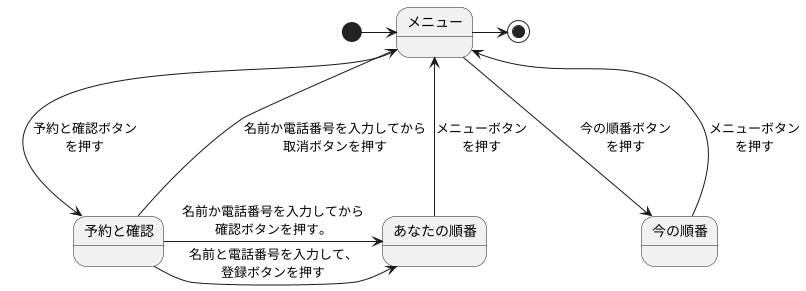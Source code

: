@startuml ○○医院診察予約
[*] -right-> メニュー
メニュー ---> 予約と確認 : 予約と確認ボタン\nを押す
予約と確認 ---> メニュー : 名前か電話番号を入力してから\n取消ボタンを押す
予約と確認 -right-> あなたの順番 : 名前と電話番号を入力して、\n登録ボタンを押す
予約と確認 -right-> あなたの順番 : 名前か電話番号を入力してから\n確認ボタンを押す。
あなたの順番 -up-> メニュー : メニューボタン\nを押す
今の順番 -up-> メニュー : メニューボタン\nを押す
メニュー -down--> 今の順番 : 今の順番ボタン\nを押す
メニュー -right-> [*]
@enduml